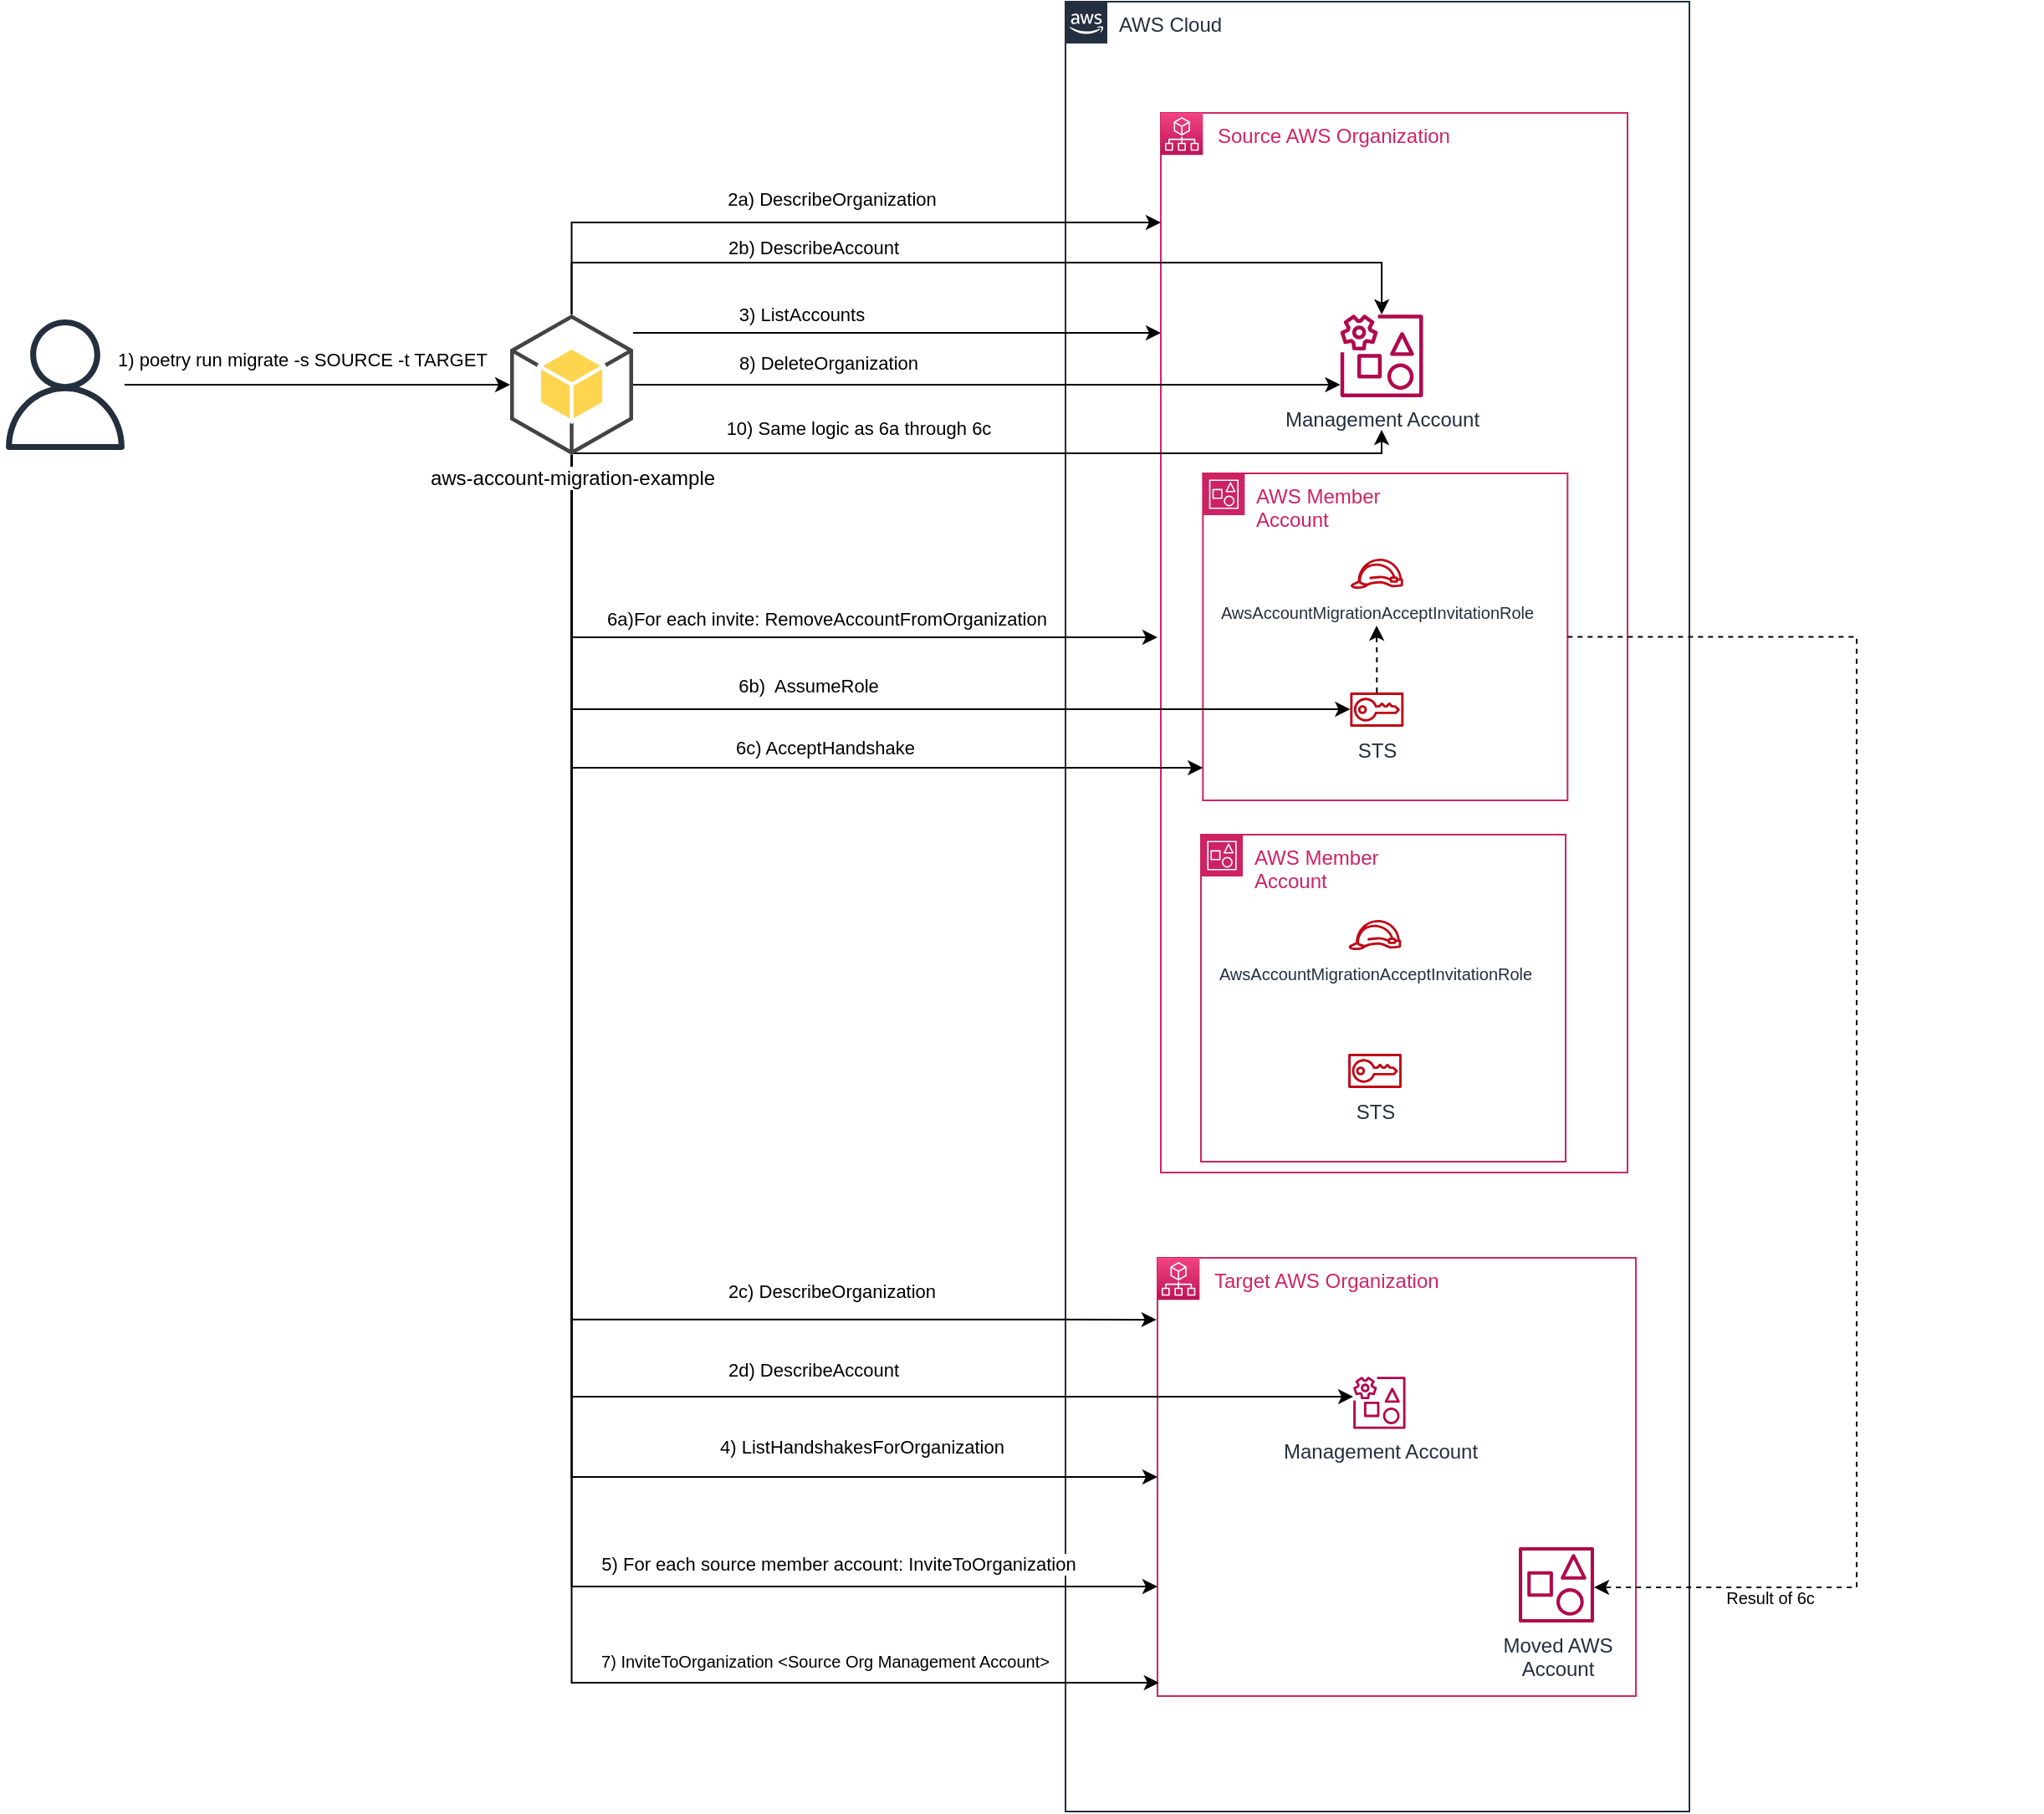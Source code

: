 <mxfile version="20.3.0" type="device"><diagram id="_jJMMB1EUk4bYqQY_sD0" name="Page-1"><mxGraphModel dx="1435" dy="1073" grid="0" gridSize="10" guides="1" tooltips="1" connect="1" arrows="1" fold="1" page="0" pageScale="1" pageWidth="850" pageHeight="1100" math="0" shadow="0"><root><mxCell id="0"/><mxCell id="1" parent="0"/><mxCell id="oDrCFgdfAbS2NTHgV_6--1" value="AWS Cloud" style="points=[[0,0],[0.25,0],[0.5,0],[0.75,0],[1,0],[1,0.25],[1,0.5],[1,0.75],[1,1],[0.75,1],[0.5,1],[0.25,1],[0,1],[0,0.75],[0,0.5],[0,0.25]];outlineConnect=0;gradientColor=none;html=1;whiteSpace=wrap;fontSize=12;fontStyle=0;container=1;pointerEvents=0;collapsible=0;recursiveResize=0;shape=mxgraph.aws4.group;grIcon=mxgraph.aws4.group_aws_cloud_alt;strokeColor=#232F3E;fillColor=none;verticalAlign=top;align=left;spacingLeft=30;fontColor=#232F3E;dashed=0;" vertex="1" parent="1"><mxGeometry x="538" y="-67" width="373" height="1082" as="geometry"/></mxCell><mxCell id="oDrCFgdfAbS2NTHgV_6--9" value="" style="group;recursiveResize=1;outlineConnect=0;noLabel=1;autosize=1;labelBackgroundColor=default;" vertex="1" connectable="0" parent="oDrCFgdfAbS2NTHgV_6--1"><mxGeometry x="57" y="66.5" width="527" height="633.5" as="geometry"/></mxCell><mxCell id="oDrCFgdfAbS2NTHgV_6--3" value="Source AWS Organization" style="fillColor=none;strokeColor=#D02566;verticalAlign=top;fontStyle=0;fontColor=#D02566;align=left;spacingLeft=32;recursiveResize=0;container=0;expand=1;imageAspect=0;" vertex="1" parent="oDrCFgdfAbS2NTHgV_6--9"><mxGeometry width="279" height="633.5" as="geometry"/></mxCell><mxCell id="oDrCFgdfAbS2NTHgV_6--2" value="" style="sketch=0;points=[[0,0,0],[0.25,0,0],[0.5,0,0],[0.75,0,0],[1,0,0],[0,1,0],[0.25,1,0],[0.5,1,0],[0.75,1,0],[1,1,0],[0,0.25,0],[0,0.5,0],[0,0.75,0],[1,0.25,0],[1,0.5,0],[1,0.75,0]];points=[[0,0,0],[0.25,0,0],[0.5,0,0],[0.75,0,0],[1,0,0],[0,1,0],[0.25,1,0],[0.5,1,0],[0.75,1,0],[1,1,0],[0,0.25,0],[0,0.5,0],[0,0.75,0],[1,0.25,0],[1,0.5,0],[1,0.75,0]];outlineConnect=0;fontColor=#232F3E;gradientColor=#F34482;gradientDirection=north;fillColor=#BC1356;strokeColor=#ffffff;dashed=0;verticalLabelPosition=bottom;verticalAlign=top;align=center;html=1;fontSize=12;fontStyle=0;aspect=fixed;shape=mxgraph.aws4.resourceIcon;resIcon=mxgraph.aws4.organizations;expand=0;collapsible=0;fixedWidth=0;resizable=0;" vertex="1" parent="oDrCFgdfAbS2NTHgV_6--9"><mxGeometry width="25.163" height="25.163" as="geometry"/></mxCell><mxCell id="oDrCFgdfAbS2NTHgV_6--96" value="" style="group" vertex="1" connectable="0" parent="oDrCFgdfAbS2NTHgV_6--9"><mxGeometry x="25.16" y="215.5" width="218" height="195.5" as="geometry"/></mxCell><mxCell id="oDrCFgdfAbS2NTHgV_6--49" value="AWS Member&lt;br&gt;Account" style="points=[[0,0],[0.25,0],[0.5,0],[0.75,0],[1,0],[1,0.25],[1,0.5],[1,0.75],[1,1],[0.75,1],[0.5,1],[0.25,1],[0,1],[0,0.75],[0,0.5],[0,0.25]];outlineConnect=0;gradientColor=none;html=1;whiteSpace=wrap;fontSize=12;fontStyle=0;container=1;pointerEvents=0;collapsible=0;recursiveResize=0;shape=mxgraph.aws4.group;grIcon=mxgraph.aws4.group_account;strokeColor=#CD2264;fillColor=none;verticalAlign=top;align=left;spacingLeft=30;fontColor=#CD2264;dashed=0;labelBackgroundColor=default;" vertex="1" parent="oDrCFgdfAbS2NTHgV_6--96"><mxGeometry width="218" height="195.5" as="geometry"/></mxCell><mxCell id="oDrCFgdfAbS2NTHgV_6--52" value="STS" style="sketch=0;outlineConnect=0;fontColor=#232F3E;gradientColor=none;fillColor=#BF0816;strokeColor=none;dashed=0;verticalLabelPosition=bottom;verticalAlign=top;align=center;html=1;fontSize=12;fontStyle=0;aspect=fixed;pointerEvents=1;shape=mxgraph.aws4.sts;labelBackgroundColor=default;" vertex="1" parent="oDrCFgdfAbS2NTHgV_6--49"><mxGeometry x="88" y="130.996" width="32" height="20.51" as="geometry"/></mxCell><mxCell id="oDrCFgdfAbS2NTHgV_6--55" value="&lt;font style=&quot;font-size: 10px;&quot;&gt;AwsAccountMigrationAcceptInvitationRole&lt;/font&gt;" style="sketch=0;outlineConnect=0;fontColor=#232F3E;gradientColor=none;fillColor=#BF0816;strokeColor=none;dashed=0;verticalLabelPosition=bottom;verticalAlign=top;align=center;html=1;fontSize=12;fontStyle=0;aspect=fixed;pointerEvents=1;shape=mxgraph.aws4.role;labelBackgroundColor=default;" vertex="1" parent="oDrCFgdfAbS2NTHgV_6--96"><mxGeometry x="88" y="51.004" width="32" height="18.05" as="geometry"/></mxCell><mxCell id="oDrCFgdfAbS2NTHgV_6--103" style="edgeStyle=orthogonalEdgeStyle;rounded=0;orthogonalLoop=1;jettySize=auto;html=1;fontSize=10;fontColor=#000000;dashed=1;" edge="1" parent="oDrCFgdfAbS2NTHgV_6--96" source="oDrCFgdfAbS2NTHgV_6--52"><mxGeometry relative="1" as="geometry"><mxPoint x="103.84" y="91" as="targetPoint"/></mxGeometry></mxCell><mxCell id="oDrCFgdfAbS2NTHgV_6--13" value="Management Account" style="sketch=0;outlineConnect=0;fontColor=#232F3E;gradientColor=none;fillColor=#B0084D;strokeColor=none;dashed=0;verticalLabelPosition=bottom;verticalAlign=top;align=center;html=1;fontSize=12;fontStyle=0;aspect=fixed;pointerEvents=1;shape=mxgraph.aws4.organizations_management_account2;labelBackgroundColor=default;" vertex="1" parent="oDrCFgdfAbS2NTHgV_6--9"><mxGeometry x="107.253" y="120.498" width="49.5" height="49.5" as="geometry"/></mxCell><mxCell id="oDrCFgdfAbS2NTHgV_6--10" value="" style="group;recursiveResize=1;outlineConnect=0;noLabel=1;autosize=1;" vertex="1" connectable="0" parent="oDrCFgdfAbS2NTHgV_6--1"><mxGeometry x="55" y="751" width="286" height="262" as="geometry"/></mxCell><mxCell id="oDrCFgdfAbS2NTHgV_6--11" value="Target AWS Organization" style="fillColor=none;strokeColor=#D02566;verticalAlign=top;fontStyle=0;fontColor=#D02566;align=left;spacingLeft=32;recursiveResize=0;container=0;expand=1;imageAspect=0;" vertex="1" parent="oDrCFgdfAbS2NTHgV_6--10"><mxGeometry width="286" height="262" as="geometry"/></mxCell><mxCell id="oDrCFgdfAbS2NTHgV_6--12" value="" style="sketch=0;points=[[0,0,0],[0.25,0,0],[0.5,0,0],[0.75,0,0],[1,0,0],[0,1,0],[0.25,1,0],[0.5,1,0],[0.75,1,0],[1,1,0],[0,0.25,0],[0,0.5,0],[0,0.75,0],[1,0.25,0],[1,0.5,0],[1,0.75,0]];points=[[0,0,0],[0.25,0,0],[0.5,0,0],[0.75,0,0],[1,0,0],[0,1,0],[0.25,1,0],[0.5,1,0],[0.75,1,0],[1,1,0],[0,0.25,0],[0,0.5,0],[0,0.75,0],[1,0.25,0],[1,0.5,0],[1,0.75,0]];outlineConnect=0;fontColor=#232F3E;gradientColor=#F34482;gradientDirection=north;fillColor=#BC1356;strokeColor=#ffffff;dashed=0;verticalLabelPosition=bottom;verticalAlign=top;align=center;html=1;fontSize=12;fontStyle=0;aspect=fixed;shape=mxgraph.aws4.resourceIcon;resIcon=mxgraph.aws4.organizations;expand=0;collapsible=0;fixedWidth=0;resizable=0;" vertex="1" parent="oDrCFgdfAbS2NTHgV_6--10"><mxGeometry width="25.163" height="25.163" as="geometry"/></mxCell><mxCell id="oDrCFgdfAbS2NTHgV_6--14" value="Management Account" style="sketch=0;outlineConnect=0;fontColor=#232F3E;gradientColor=none;fillColor=#B0084D;strokeColor=none;dashed=0;verticalLabelPosition=bottom;verticalAlign=top;align=center;html=1;fontSize=12;fontStyle=0;aspect=fixed;pointerEvents=1;shape=mxgraph.aws4.organizations_management_account2;" vertex="1" parent="oDrCFgdfAbS2NTHgV_6--10"><mxGeometry x="116.998" y="71" width="31.284" height="31.284" as="geometry"/></mxCell><mxCell id="oDrCFgdfAbS2NTHgV_6--110" value="Moved AWS&lt;br&gt;Account" style="sketch=0;outlineConnect=0;fontColor=#232F3E;gradientColor=none;fillColor=#B0084D;strokeColor=none;dashed=0;verticalLabelPosition=bottom;verticalAlign=top;align=center;html=1;fontSize=12;fontStyle=0;aspect=fixed;pointerEvents=1;shape=mxgraph.aws4.organizations_account2;labelBackgroundColor=default;" vertex="1" parent="oDrCFgdfAbS2NTHgV_6--10"><mxGeometry x="216" y="173" width="45" height="45" as="geometry"/></mxCell><mxCell id="oDrCFgdfAbS2NTHgV_6--109" style="edgeStyle=orthogonalEdgeStyle;rounded=0;orthogonalLoop=1;jettySize=auto;html=1;fontSize=10;fontColor=#000000;dashed=1;" edge="1" parent="oDrCFgdfAbS2NTHgV_6--1" source="oDrCFgdfAbS2NTHgV_6--49" target="oDrCFgdfAbS2NTHgV_6--110"><mxGeometry relative="1" as="geometry"><Array as="points"><mxPoint x="473" y="380"/><mxPoint x="473" y="948"/></Array></mxGeometry></mxCell><mxCell id="oDrCFgdfAbS2NTHgV_6--111" value="Result of 6c" style="edgeLabel;html=1;align=center;verticalAlign=middle;resizable=0;points=[];fontSize=10;fontColor=#000000;" vertex="1" connectable="0" parent="oDrCFgdfAbS2NTHgV_6--109"><mxGeometry x="0.576" y="1" relative="1" as="geometry"><mxPoint x="-53" y="39" as="offset"/></mxGeometry></mxCell><mxCell id="oDrCFgdfAbS2NTHgV_6--20" style="edgeStyle=orthogonalEdgeStyle;rounded=0;orthogonalLoop=1;jettySize=auto;html=1;entryX=0;entryY=0.5;entryDx=0;entryDy=0;entryPerimeter=0;fontColor=#D02566;" edge="1" parent="1" source="oDrCFgdfAbS2NTHgV_6--18" target="oDrCFgdfAbS2NTHgV_6--19"><mxGeometry relative="1" as="geometry"/></mxCell><mxCell id="oDrCFgdfAbS2NTHgV_6--21" value="&lt;font color=&quot;#000000&quot;&gt;1) poetry run migrate -s SOURCE -t TARGET&amp;nbsp;&lt;/font&gt;" style="edgeLabel;html=1;align=center;verticalAlign=middle;resizable=0;points=[];fontColor=#D02566;" vertex="1" connectable="0" parent="oDrCFgdfAbS2NTHgV_6--20"><mxGeometry x="-0.121" y="2" relative="1" as="geometry"><mxPoint x="6" y="-13" as="offset"/></mxGeometry></mxCell><mxCell id="oDrCFgdfAbS2NTHgV_6--18" value="" style="sketch=0;outlineConnect=0;fontColor=#232F3E;gradientColor=none;fillColor=#232F3D;strokeColor=none;dashed=0;verticalLabelPosition=bottom;verticalAlign=top;align=center;html=1;fontSize=12;fontStyle=0;aspect=fixed;pointerEvents=1;shape=mxgraph.aws4.user;" vertex="1" parent="1"><mxGeometry x="-99" y="123" width="78" height="78" as="geometry"/></mxCell><mxCell id="oDrCFgdfAbS2NTHgV_6--22" style="edgeStyle=orthogonalEdgeStyle;rounded=0;orthogonalLoop=1;jettySize=auto;html=1;fontColor=#000000;" edge="1" parent="1" source="oDrCFgdfAbS2NTHgV_6--19" target="oDrCFgdfAbS2NTHgV_6--3"><mxGeometry relative="1" as="geometry"><Array as="points"><mxPoint x="243" y="65"/></Array></mxGeometry></mxCell><mxCell id="oDrCFgdfAbS2NTHgV_6--23" value="2a) DescribeOrganization" style="edgeLabel;html=1;align=center;verticalAlign=middle;resizable=0;points=[];fontColor=#000000;" vertex="1" connectable="0" parent="oDrCFgdfAbS2NTHgV_6--22"><mxGeometry x="0.331" y="3" relative="1" as="geometry"><mxPoint x="-61" y="-11" as="offset"/></mxGeometry></mxCell><mxCell id="oDrCFgdfAbS2NTHgV_6--24" style="edgeStyle=orthogonalEdgeStyle;rounded=0;orthogonalLoop=1;jettySize=auto;html=1;fontColor=#000000;" edge="1" parent="1" source="oDrCFgdfAbS2NTHgV_6--19" target="oDrCFgdfAbS2NTHgV_6--13"><mxGeometry relative="1" as="geometry"><Array as="points"><mxPoint x="243" y="89"/></Array></mxGeometry></mxCell><mxCell id="oDrCFgdfAbS2NTHgV_6--25" value="2b) DescribeAccount" style="edgeLabel;html=1;align=center;verticalAlign=middle;resizable=0;points=[];fontColor=#000000;" vertex="1" connectable="0" parent="oDrCFgdfAbS2NTHgV_6--24"><mxGeometry x="-0.437" y="3" relative="1" as="geometry"><mxPoint x="21" y="-6" as="offset"/></mxGeometry></mxCell><mxCell id="oDrCFgdfAbS2NTHgV_6--26" style="edgeStyle=orthogonalEdgeStyle;rounded=0;orthogonalLoop=1;jettySize=auto;html=1;entryX=-0.002;entryY=0.141;entryDx=0;entryDy=0;fontColor=#000000;entryPerimeter=0;exitX=0.5;exitY=1;exitDx=0;exitDy=0;exitPerimeter=0;" edge="1" parent="1" source="oDrCFgdfAbS2NTHgV_6--19" target="oDrCFgdfAbS2NTHgV_6--11"><mxGeometry relative="1" as="geometry"><mxPoint x="248.002" y="541" as="sourcePoint"/><Array as="points"><mxPoint x="243" y="721"/></Array></mxGeometry></mxCell><mxCell id="oDrCFgdfAbS2NTHgV_6--27" value="2c) DescribeOrganization" style="edgeLabel;html=1;align=center;verticalAlign=middle;resizable=0;points=[];fontColor=#000000;" vertex="1" connectable="0" parent="oDrCFgdfAbS2NTHgV_6--26"><mxGeometry x="0.342" y="2" relative="1" as="geometry"><mxPoint x="90" y="-15" as="offset"/></mxGeometry></mxCell><mxCell id="oDrCFgdfAbS2NTHgV_6--30" value="&lt;span style=&quot;color: rgb(0, 0, 0); font-family: Helvetica; font-size: 11px; font-style: normal; font-variant-ligatures: normal; font-variant-caps: normal; font-weight: 400; letter-spacing: normal; orphans: 2; text-align: center; text-indent: 0px; text-transform: none; widows: 2; word-spacing: 0px; -webkit-text-stroke-width: 0px; background-color: rgb(255, 255, 255); text-decoration-thickness: initial; text-decoration-style: initial; text-decoration-color: initial; float: none; display: inline !important;&quot;&gt;2d) DescribeAccount&lt;/span&gt;" style="edgeStyle=orthogonalEdgeStyle;rounded=0;orthogonalLoop=1;jettySize=auto;html=1;fontColor=#000000;exitX=0.5;exitY=1;exitDx=0;exitDy=0;exitPerimeter=0;" edge="1" parent="1" source="oDrCFgdfAbS2NTHgV_6--19" target="oDrCFgdfAbS2NTHgV_6--14"><mxGeometry x="0.373" y="16" relative="1" as="geometry"><mxPoint x="248.002" y="541" as="sourcePoint"/><Array as="points"><mxPoint x="243" y="767"/></Array><mxPoint as="offset"/></mxGeometry></mxCell><mxCell id="oDrCFgdfAbS2NTHgV_6--32" style="edgeStyle=orthogonalEdgeStyle;rounded=0;orthogonalLoop=1;jettySize=auto;html=1;fontColor=#000000;" edge="1" parent="1" source="oDrCFgdfAbS2NTHgV_6--19" target="oDrCFgdfAbS2NTHgV_6--3"><mxGeometry relative="1" as="geometry"><Array as="points"><mxPoint x="358" y="131"/><mxPoint x="358" y="131"/></Array></mxGeometry></mxCell><mxCell id="oDrCFgdfAbS2NTHgV_6--33" value="3) ListAccounts" style="edgeLabel;html=1;align=center;verticalAlign=middle;resizable=0;points=[];fontColor=#000000;" vertex="1" connectable="0" parent="oDrCFgdfAbS2NTHgV_6--32"><mxGeometry x="-0.254" y="-3" relative="1" as="geometry"><mxPoint x="-17" y="-14" as="offset"/></mxGeometry></mxCell><mxCell id="oDrCFgdfAbS2NTHgV_6--34" style="edgeStyle=orthogonalEdgeStyle;rounded=0;orthogonalLoop=1;jettySize=auto;html=1;entryX=0;entryY=0.5;entryDx=0;entryDy=0;fontColor=#000000;exitX=0.5;exitY=1;exitDx=0;exitDy=0;exitPerimeter=0;" edge="1" parent="1" source="oDrCFgdfAbS2NTHgV_6--19" target="oDrCFgdfAbS2NTHgV_6--11"><mxGeometry relative="1" as="geometry"><mxPoint x="248.002" y="541" as="sourcePoint"/><Array as="points"><mxPoint x="243" y="815"/></Array></mxGeometry></mxCell><mxCell id="oDrCFgdfAbS2NTHgV_6--35" value="4) ListHandshakesForOrganization" style="edgeLabel;html=1;align=center;verticalAlign=middle;resizable=0;points=[];fontColor=#000000;" vertex="1" connectable="0" parent="oDrCFgdfAbS2NTHgV_6--34"><mxGeometry x="-0.289" y="3" relative="1" as="geometry"><mxPoint x="170" y="251" as="offset"/></mxGeometry></mxCell><mxCell id="oDrCFgdfAbS2NTHgV_6--36" style="edgeStyle=orthogonalEdgeStyle;rounded=0;orthogonalLoop=1;jettySize=auto;html=1;entryX=0;entryY=0.75;entryDx=0;entryDy=0;fontColor=#000000;exitX=0.5;exitY=1;exitDx=0;exitDy=0;exitPerimeter=0;" edge="1" parent="1" source="oDrCFgdfAbS2NTHgV_6--19" target="oDrCFgdfAbS2NTHgV_6--11"><mxGeometry relative="1" as="geometry"><mxPoint x="248.002" y="541" as="sourcePoint"/><Array as="points"><mxPoint x="243" y="880"/></Array></mxGeometry></mxCell><mxCell id="oDrCFgdfAbS2NTHgV_6--38" value="5) For each source member account: InviteToOrganization" style="edgeLabel;html=1;align=center;verticalAlign=middle;resizable=0;points=[];fontColor=#000000;" vertex="1" connectable="0" parent="oDrCFgdfAbS2NTHgV_6--36"><mxGeometry x="0.456" y="1" relative="1" as="geometry"><mxPoint x="88" y="-13" as="offset"/></mxGeometry></mxCell><mxCell id="oDrCFgdfAbS2NTHgV_6--101" style="edgeStyle=orthogonalEdgeStyle;rounded=0;orthogonalLoop=1;jettySize=auto;html=1;fontSize=10;fontColor=#000000;" edge="1" parent="1" source="oDrCFgdfAbS2NTHgV_6--19" target="oDrCFgdfAbS2NTHgV_6--52"><mxGeometry relative="1" as="geometry"><Array as="points"><mxPoint x="243" y="356"/></Array></mxGeometry></mxCell><mxCell id="oDrCFgdfAbS2NTHgV_6--102" value="&lt;font style=&quot;font-size: 11px;&quot;&gt;6b)&amp;nbsp; AssumeRole&lt;/font&gt;" style="edgeLabel;html=1;align=center;verticalAlign=middle;resizable=0;points=[];fontSize=10;fontColor=#000000;" vertex="1" connectable="0" parent="oDrCFgdfAbS2NTHgV_6--101"><mxGeometry x="-0.04" relative="1" as="geometry"><mxPoint x="-4" y="-14" as="offset"/></mxGeometry></mxCell><mxCell id="oDrCFgdfAbS2NTHgV_6--104" style="edgeStyle=orthogonalEdgeStyle;rounded=0;orthogonalLoop=1;jettySize=auto;html=1;fontSize=10;fontColor=#000000;" edge="1" parent="1" source="oDrCFgdfAbS2NTHgV_6--19"><mxGeometry relative="1" as="geometry"><mxPoint x="593" y="313" as="targetPoint"/><Array as="points"><mxPoint x="243" y="313"/></Array></mxGeometry></mxCell><mxCell id="oDrCFgdfAbS2NTHgV_6--106" value="&lt;font style=&quot;font-size: 11px;&quot;&gt;6a)For each invite: RemoveAccountFromOrganization&lt;/font&gt;" style="edgeLabel;html=1;align=center;verticalAlign=middle;resizable=0;points=[];fontSize=10;fontColor=#000000;" vertex="1" connectable="0" parent="oDrCFgdfAbS2NTHgV_6--104"><mxGeometry x="-0.012" relative="1" as="geometry"><mxPoint x="34" y="-11" as="offset"/></mxGeometry></mxCell><mxCell id="oDrCFgdfAbS2NTHgV_6--107" style="edgeStyle=orthogonalEdgeStyle;rounded=0;orthogonalLoop=1;jettySize=auto;html=1;fontSize=10;fontColor=#000000;" edge="1" parent="1" source="oDrCFgdfAbS2NTHgV_6--19" target="oDrCFgdfAbS2NTHgV_6--49"><mxGeometry relative="1" as="geometry"><Array as="points"><mxPoint x="243" y="391"/></Array></mxGeometry></mxCell><mxCell id="oDrCFgdfAbS2NTHgV_6--108" value="&lt;font style=&quot;font-size: 11px;&quot;&gt;6c) AcceptHandshake&lt;/font&gt;" style="edgeLabel;html=1;align=center;verticalAlign=middle;resizable=0;points=[];fontSize=10;fontColor=#000000;" vertex="1" connectable="0" parent="oDrCFgdfAbS2NTHgV_6--107"><mxGeometry x="0.131" relative="1" as="geometry"><mxPoint x="19" y="-12" as="offset"/></mxGeometry></mxCell><mxCell id="oDrCFgdfAbS2NTHgV_6--112" style="edgeStyle=orthogonalEdgeStyle;rounded=0;orthogonalLoop=1;jettySize=auto;html=1;entryX=0.003;entryY=0.968;entryDx=0;entryDy=0;entryPerimeter=0;fontSize=10;fontColor=#000000;" edge="1" parent="1" source="oDrCFgdfAbS2NTHgV_6--19" target="oDrCFgdfAbS2NTHgV_6--11"><mxGeometry relative="1" as="geometry"><Array as="points"><mxPoint x="243" y="938"/><mxPoint x="594" y="938"/></Array></mxGeometry></mxCell><mxCell id="oDrCFgdfAbS2NTHgV_6--113" value="7) InviteToOrganization &amp;lt;Source Org Management Account&amp;gt;" style="edgeLabel;html=1;align=center;verticalAlign=middle;resizable=0;points=[];fontSize=10;fontColor=#000000;" vertex="1" connectable="0" parent="oDrCFgdfAbS2NTHgV_6--112"><mxGeometry x="0.558" y="-1" relative="1" as="geometry"><mxPoint x="39" y="-14" as="offset"/></mxGeometry></mxCell><mxCell id="oDrCFgdfAbS2NTHgV_6--114" style="edgeStyle=orthogonalEdgeStyle;rounded=0;orthogonalLoop=1;jettySize=auto;html=1;fontSize=10;fontColor=#000000;" edge="1" parent="1" source="oDrCFgdfAbS2NTHgV_6--19" target="oDrCFgdfAbS2NTHgV_6--13"><mxGeometry relative="1" as="geometry"><Array as="points"><mxPoint x="529" y="162"/><mxPoint x="529" y="162"/></Array></mxGeometry></mxCell><mxCell id="oDrCFgdfAbS2NTHgV_6--115" value="&lt;font style=&quot;font-size: 11px;&quot;&gt;8) DeleteOrganization&lt;/font&gt;" style="edgeLabel;html=1;align=center;verticalAlign=middle;resizable=0;points=[];fontSize=10;fontColor=#000000;" vertex="1" connectable="0" parent="oDrCFgdfAbS2NTHgV_6--114"><mxGeometry x="-0.288" y="1" relative="1" as="geometry"><mxPoint x="-34" y="-12" as="offset"/></mxGeometry></mxCell><mxCell id="oDrCFgdfAbS2NTHgV_6--116" style="edgeStyle=orthogonalEdgeStyle;rounded=0;orthogonalLoop=1;jettySize=auto;html=1;fontSize=10;fontColor=#000000;exitX=0.5;exitY=1;exitDx=0;exitDy=0;exitPerimeter=0;" edge="1" parent="1" source="oDrCFgdfAbS2NTHgV_6--19"><mxGeometry relative="1" as="geometry"><mxPoint x="727" y="189" as="targetPoint"/><Array as="points"><mxPoint x="727" y="203"/></Array></mxGeometry></mxCell><mxCell id="oDrCFgdfAbS2NTHgV_6--117" value="&lt;font style=&quot;font-size: 11px;&quot;&gt;10) Same logic as 6a through 6c&lt;/font&gt;" style="edgeLabel;html=1;align=center;verticalAlign=middle;resizable=0;points=[];fontSize=10;fontColor=#000000;" vertex="1" connectable="0" parent="oDrCFgdfAbS2NTHgV_6--116"><mxGeometry x="-0.52" y="3" relative="1" as="geometry"><mxPoint x="52" y="-12" as="offset"/></mxGeometry></mxCell><mxCell id="oDrCFgdfAbS2NTHgV_6--19" value="&lt;font color=&quot;#000000&quot;&gt;aws-account-migration-example&lt;/font&gt;" style="outlineConnect=0;dashed=0;verticalLabelPosition=bottom;verticalAlign=top;align=center;html=1;shape=mxgraph.aws3.android;fillColor=#FFD44F;gradientColor=none;strokeColor=#D02566;fontColor=#D02566;labelBackgroundColor=default;" vertex="1" parent="1"><mxGeometry x="206" y="120" width="73.5" height="84" as="geometry"/></mxCell><mxCell id="oDrCFgdfAbS2NTHgV_6--97" value="" style="group" vertex="1" connectable="0" parent="1"><mxGeometry x="619" y="431" width="218" height="195.5" as="geometry"/></mxCell><mxCell id="oDrCFgdfAbS2NTHgV_6--98" value="AWS Member&lt;br&gt;Account" style="points=[[0,0],[0.25,0],[0.5,0],[0.75,0],[1,0],[1,0.25],[1,0.5],[1,0.75],[1,1],[0.75,1],[0.5,1],[0.25,1],[0,1],[0,0.75],[0,0.5],[0,0.25]];outlineConnect=0;gradientColor=none;html=1;whiteSpace=wrap;fontSize=12;fontStyle=0;container=1;pointerEvents=0;collapsible=0;recursiveResize=0;shape=mxgraph.aws4.group;grIcon=mxgraph.aws4.group_account;strokeColor=#CD2264;fillColor=none;verticalAlign=top;align=left;spacingLeft=30;fontColor=#CD2264;dashed=0;labelBackgroundColor=default;" vertex="1" parent="oDrCFgdfAbS2NTHgV_6--97"><mxGeometry width="218" height="195.5" as="geometry"/></mxCell><mxCell id="oDrCFgdfAbS2NTHgV_6--99" value="STS" style="sketch=0;outlineConnect=0;fontColor=#232F3E;gradientColor=none;fillColor=#BF0816;strokeColor=none;dashed=0;verticalLabelPosition=bottom;verticalAlign=top;align=center;html=1;fontSize=12;fontStyle=0;aspect=fixed;pointerEvents=1;shape=mxgraph.aws4.sts;labelBackgroundColor=default;" vertex="1" parent="oDrCFgdfAbS2NTHgV_6--98"><mxGeometry x="88" y="130.996" width="32" height="20.51" as="geometry"/></mxCell><mxCell id="oDrCFgdfAbS2NTHgV_6--100" value="&lt;font style=&quot;font-size: 10px;&quot;&gt;AwsAccountMigrationAcceptInvitationRole&lt;/font&gt;" style="sketch=0;outlineConnect=0;fontColor=#232F3E;gradientColor=none;fillColor=#BF0816;strokeColor=none;dashed=0;verticalLabelPosition=bottom;verticalAlign=top;align=center;html=1;fontSize=12;fontStyle=0;aspect=fixed;pointerEvents=1;shape=mxgraph.aws4.role;labelBackgroundColor=default;" vertex="1" parent="oDrCFgdfAbS2NTHgV_6--97"><mxGeometry x="88" y="51.004" width="32" height="18.05" as="geometry"/></mxCell></root></mxGraphModel></diagram></mxfile>